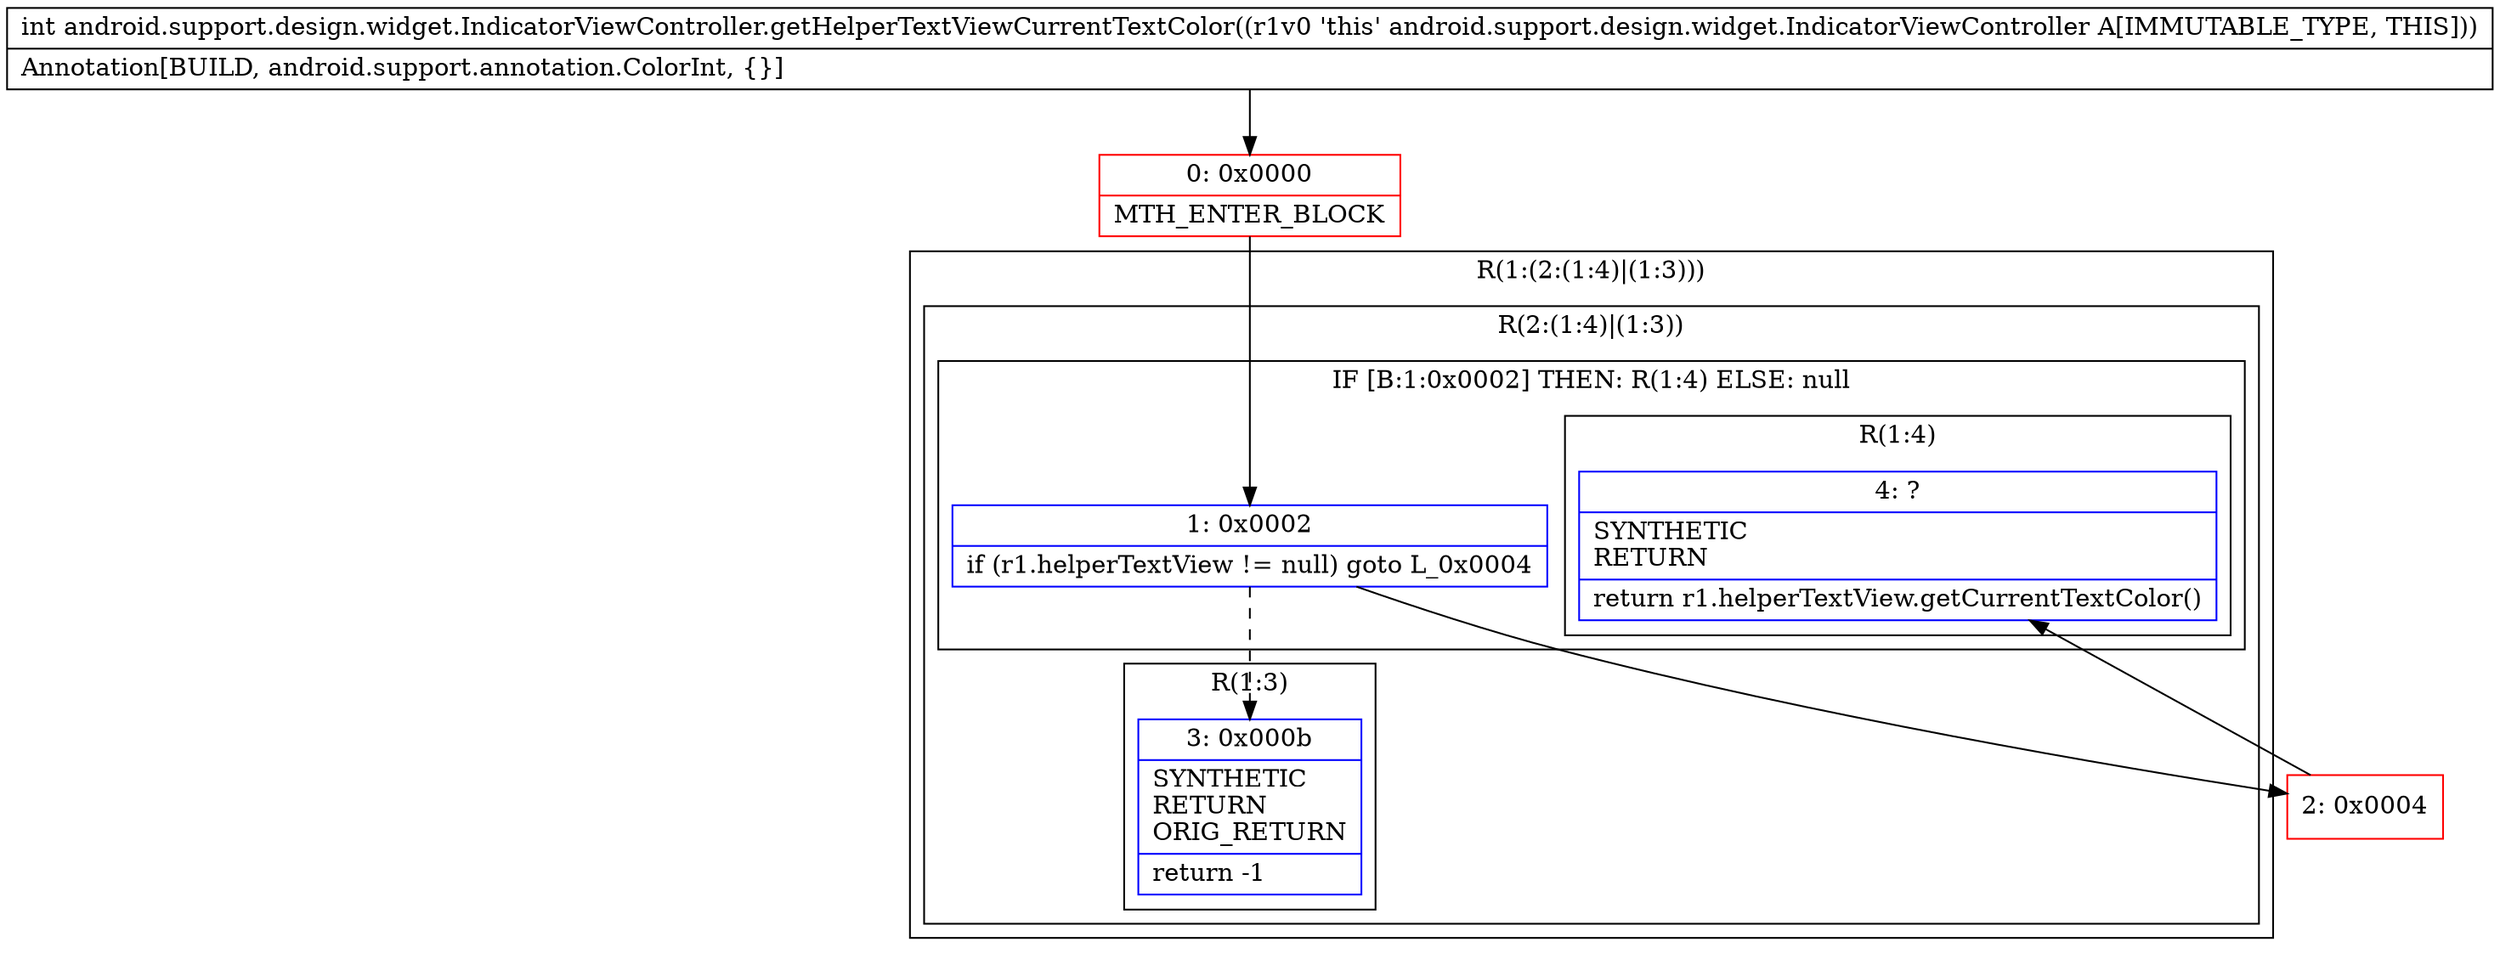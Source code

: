 digraph "CFG forandroid.support.design.widget.IndicatorViewController.getHelperTextViewCurrentTextColor()I" {
subgraph cluster_Region_1253300415 {
label = "R(1:(2:(1:4)|(1:3)))";
node [shape=record,color=blue];
subgraph cluster_Region_2027950846 {
label = "R(2:(1:4)|(1:3))";
node [shape=record,color=blue];
subgraph cluster_IfRegion_926797072 {
label = "IF [B:1:0x0002] THEN: R(1:4) ELSE: null";
node [shape=record,color=blue];
Node_1 [shape=record,label="{1\:\ 0x0002|if (r1.helperTextView != null) goto L_0x0004\l}"];
subgraph cluster_Region_1302837520 {
label = "R(1:4)";
node [shape=record,color=blue];
Node_4 [shape=record,label="{4\:\ ?|SYNTHETIC\lRETURN\l|return r1.helperTextView.getCurrentTextColor()\l}"];
}
}
subgraph cluster_Region_419821115 {
label = "R(1:3)";
node [shape=record,color=blue];
Node_3 [shape=record,label="{3\:\ 0x000b|SYNTHETIC\lRETURN\lORIG_RETURN\l|return \-1\l}"];
}
}
}
Node_0 [shape=record,color=red,label="{0\:\ 0x0000|MTH_ENTER_BLOCK\l}"];
Node_2 [shape=record,color=red,label="{2\:\ 0x0004}"];
MethodNode[shape=record,label="{int android.support.design.widget.IndicatorViewController.getHelperTextViewCurrentTextColor((r1v0 'this' android.support.design.widget.IndicatorViewController A[IMMUTABLE_TYPE, THIS]))  | Annotation[BUILD, android.support.annotation.ColorInt, \{\}]\l}"];
MethodNode -> Node_0;
Node_1 -> Node_2;
Node_1 -> Node_3[style=dashed];
Node_0 -> Node_1;
Node_2 -> Node_4;
}

